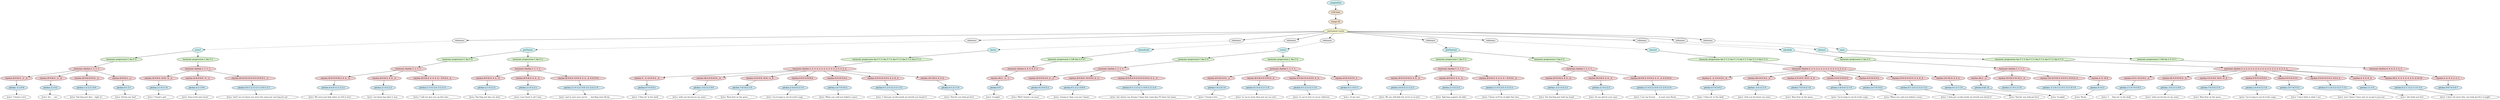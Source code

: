 digraph compositionModel {
    graph [ordering="out"];
    n0 [fillcolor="#cef2f3",style="filled",label="composition"];
    n1 [fillcolor="#f3e1ce",style="filled",label="12/8 time"];
    n0 -> n1;
    n2 [fillcolor="#f3e1ce",style="filled",label="tempo 62"];
    n1 -> n2;
    n3 [fillcolor="#f3f3ce",style="filled",label="instrument vocals"];
    n2 -> n3;
    n4 [fillcolor="#f0f0f0",style="filled",label="reference"];
    n3 -> n4;
    n5 [fillcolor="#f0f0f0",style="filled",label="reference"];
    n3 -> n5;
    n6 [fillcolor="#f0f0f0",style="filled",label="reference"];
    n3 -> n6;
    n7 [fillcolor="#f0f0f0",style="filled",label="reference"];
    n3 -> n7;
    n8 [fillcolor="#f0f0f0",style="filled",label="reference"];
    n3 -> n8;
    n9 [fillcolor="#f0f0f0",style="filled",label="reference"];
    n3 -> n9;
    n10 [fillcolor="#f0f0f0",style="filled",label="reference"];
    n3 -> n10;
    n11 [fillcolor="#f0f0f0",style="filled",label="reference"];
    n3 -> n11;
    n12 [fillcolor="#f0f0f0",style="filled",label="reference"];
    n3 -> n12;
    n13 [fillcolor="#f0f0f0",style="filled",label="reference"];
    n3 -> n13;
    n14 [fillcolor="#cef2f3",style="filled",label="verse1"];
    n15 [fillcolor="#daf3ce",style="filled",label="harmonic progression C Am F G"];
    n14 -> n15;
    n16 [fillcolor="#f3ced0",style="filled",label="harmonic rhythm 1. 1. 1. 1."];
    n15 -> n16;
    n17 [fillcolor="#f3ced0",style="filled",label="rhythm (8 8 8) 4. _2. _4."];
    n16 -> n17;
    n18 [fillcolor="#cee8f3",style="filled",label="pitches -3 -2 0 0"];
    n17 -> n18;
    n19 [fillcolor="white",style="filled",label="lyrics 'I found a love'"];
    n18 -> n19;
    n20 [fillcolor="#f3ced0",style="filled",label="rhythm (8 8 8) 4. _2. _4."];
    n16 -> n20;
    n21 [fillcolor="#cee8f3",style="filled",label="pitches 2 1 0 2"];
    n20 -> n21;
    n22 [fillcolor="white",style="filled",label="lyrics 'for _ _ me'"];
    n21 -> n22;
    n23 [fillcolor="#f3ced0",style="filled",label="rhythm (8 8 8) 8 8 8 4. _2."];
    n16 -> n23;
    n24 [fillcolor="#cee8f3",style="filled",label="pitches 1 2 2 2 1 0 0"];
    n23 -> n24;
    n25 [fillcolor="white",style="filled",label="lyrics 'Dar-ling just dive _ right in'"];
    n24 -> n25;
    n26 [fillcolor="#f3ced0",style="filled",label="rhythm (8 8 8) 2. _2."];
    n16 -> n26;
    n27 [fillcolor="#cee8f3",style="filled",label="pitches 0 1 2 1"];
    n26 -> n27;
    n28 [fillcolor="white",style="filled",label="lyrics 'fol-low my lead'"];
    n27 -> n28;
    n29 [fillcolor="#daf3ce",style="filled",label="harmonic progression C Am F G"];
    n14 -> n29;
    n30 [fillcolor="#f3ced0",style="filled",label="harmonic rhythm 1. 1. 1. 1."];
    n29 -> n30;
    n31 [fillcolor="#f3ced0",style="filled",label="rhythm (8 8 8) 8. 16 8~ 4. _2."];
    n30 -> n31;
    n32 [fillcolor="#cee8f3",style="filled",label="pitches 2 1 0 2 1 0"];
    n31 -> n32;
    n33 [fillcolor="white",style="filled",label="lyrics 'I found a girl _ _'"];
    n32 -> n33;
    n34 [fillcolor="#f3ced0",style="filled",label="rhythm (4 8) 8 8 8~ 4. _2."];
    n30 -> n34;
    n35 [fillcolor="#cee8f3",style="filled",label="pitches 4 2 1 0 0"];
    n34 -> n35;
    n36 [fillcolor="white",style="filled",label="lyrics 'beau-ti-ful and sweet'"];
    n35 -> n36;
    n37 [fillcolor="#f3ced0",style="filled",label="rhythm (8 8 8 8) 4 8 4 8 8 4 8 8 8 2. _2."];
    n30 -> n37;
    n38 [fillcolor="#cee8f3",style="filled",label="pitches 0 0 1 2 3 3 2 1 1 0 0 1 2 1"];
    n37 -> n38;
    n39 [fillcolor="white",style="filled",label="lyrics 'well I ne-ver knew you were the some-one wai-ting for me'"];
    n38 -> n39;
    n40 [fillcolor="#cef2f3",style="filled",label="preChorus"];
    n41 [fillcolor="#daf3ce",style="filled",label="harmonic progression C Am F G"];
    n40 -> n41;
    n42 [fillcolor="#f3ced0",style="filled",label="harmonic rhythm 1. 1. 1. 1."];
    n41 -> n42;
    n43 [fillcolor="#f3ced0",style="filled",label="rhythm (8 8 8 8 8 8) 4. 4. 4. _4."];
    n42 -> n43;
    n44 [fillcolor="#cee8f3",style="filled",label="pitches 4 4 4 5 2 1 2 2 2"];
    n43 -> n44;
    n45 [fillcolor="white",style="filled",label="lyrics 'We were just kids when we fell in love'"];
    n44 -> n45;
    n46 [fillcolor="#f3ced0",style="filled",label="rhythm (8 8 8) 4. 4. 4. _4."];
    n42 -> n46;
    n47 [fillcolor="#cee8f3",style="filled",label="pitches 2 1 0 2 2 2"];
    n46 -> n47;
    n48 [fillcolor="white",style="filled",label="lyrics 'not know-ing what it was'"];
    n47 -> n48;
    n49 [fillcolor="#f3ced0",style="filled",label="rhythm (8 8 8) 4. 4. 4. 4. 4.~ 8 8 8 4. _4."];
    n42 -> n49;
    n50 [fillcolor="#cee8f3",style="filled",label="pitches 2 1 0 3 2 0 -3 2 3 2 1"];
    n49 -> n50;
    n51 [fillcolor="white",style="filled",label="lyrics 'I will not give you up this time _ _ _'"];
    n50 -> n51;
    n52 [fillcolor="#daf3ce",style="filled",label="harmonic progression C Am F G"];
    n40 -> n52;
    n53 [fillcolor="#f3ced0",style="filled",label="harmonic rhythm 1. 1. 1. 1."];
    n52 -> n53;
    n54 [fillcolor="#f3ced0",style="filled",label="rhythm (8 8 8) 4. 4. 4. _4."];
    n53 -> n54;
    n55 [fillcolor="#cee8f3",style="filled",label="pitches 2 1 0 2 2 2"];
    n54 -> n55;
    n56 [fillcolor="white",style="filled",label="lyrics 'Dar-ling just kiss me slow'"];
    n55 -> n56;
    n57 [fillcolor="#f3ced0",style="filled",label="rhythm (8 8 8) 4. 4. 4. _4."];
    n53 -> n57;
    n58 [fillcolor="#cee8f3",style="filled",label="pitches 2 1 0 2 2 2"];
    n57 -> n58;
    n59 [fillcolor="white",style="filled",label="lyrics 'your heart is all I own'"];
    n58 -> n59;
    n60 [fillcolor="#f3ced0",style="filled",label="rhythm (8 8 8) 4. 8 8 8 4. 4. 4. _4. 8 4 8 8 8"];
    n53 -> n60;
    n61 [fillcolor="#cee8f3",style="filled",label="pitches 2 1 0 3 2 1 0 0 -3 1 2 4 2 1 0"];
    n60 -> n61;
    n62 [fillcolor="white",style="filled",label="lyrics 'and in your eyes you're _ _ hol-ding mine Ba-by _ _ _'"];
    n61 -> n62;
    n63 [fillcolor="#cef2f3",style="filled",label="chorus"];
    n64 [fillcolor="#daf3ce",style="filled",label="harmonic progression Am F C G Am F C G Am F C G Am F C G Am F C G"];
    n63 -> n64;
    n65 [fillcolor="#f3ced0",style="filled",label="harmonic rhythm 2. 2. 2. 2. 2. 2. 2. 2. 2. 2. 2. 2. 2. 2. 2. 2."];
    n64 -> n65;
    n66 [fillcolor="#f3ced0",style="filled",label="rhythm 4. _4. 4 8 4 8 4. _4."];
    n65 -> n66;
    n67 [fillcolor="#cee8f3",style="filled",label="pitches 0 7 6 5 6 2"];
    n66 -> n67;
    n68 [fillcolor="white",style="filled",label="lyrics 'I Dan-cin' in the dark'"];
    n67 -> n68;
    n69 [fillcolor="#f3ced0",style="filled",label="rhythm (8) 4 8 8 8 8 4. _4."];
    n65 -> n69;
    n70 [fillcolor="#cee8f3",style="filled",label="pitches -3 4 3 2 1 0 0"];
    n69 -> n70;
    n71 [fillcolor="white",style="filled",label="lyrics 'with you be-twe-en my arms'"];
    n70 -> n71;
    n72 [fillcolor="#f3ced0",style="filled",label="rhythm 4 8 4 8 8. 16 8~ 4 _8"];
    n65 -> n72;
    n73 [fillcolor="#cee8f3",style="filled",label="pitches 7 6 5 6 2 1 0"];
    n72 -> n73;
    n74 [fillcolor="white",style="filled",label="lyrics 'Bare-foot on the grass _ _'"];
    n73 -> n74;
    n75 [fillcolor="#f3ced0",style="filled",label="rhythm 8 8 8 4 8 8 8 4"];
    n65 -> n75;
    n76 [fillcolor="#cee8f3",style="filled",label="pitches 2 4 4 4 5 2 1 0"];
    n75 -> n76;
    n77 [fillcolor="white",style="filled",label="lyrics 'Lis-te-ning to our fa-vorite song'"];
    n76 -> n77;
    n78 [fillcolor="#f3ced0",style="filled",label="rhythm 8 8 4 8 4 8 4."];
    n65 -> n78;
    n79 [fillcolor="#cee8f3",style="filled",label="pitches 2 4 7 6 5 6 2"];
    n78 -> n79;
    n80 [fillcolor="white",style="filled",label="lyrics 'When you said you looked a mess'"];
    n79 -> n80;
    n81 [fillcolor="#f3ced0",style="filled",label="rhythm 8 8 8 4 8 4 8 4. 4. 4. 8 _4"];
    n65 -> n81;
    n82 [fillcolor="#cee8f3",style="filled",label="pitches 0 1 2 4 3 2 3 2 1 3 2"];
    n81 -> n82;
    n83 [fillcolor="white",style="filled",label="lyrics 'I whis-per un-der-neath my breath you heard it'"];
    n82 -> n83;
    n84 [fillcolor="#f3ced0",style="filled",label="rhythm (16 16) 4. 4. 4. 4."];
    n65 -> n84;
    n85 [fillcolor="#cee8f3",style="filled",label="pitches 0 1 2 1 1 0"];
    n84 -> n85;
    n86 [fillcolor="white",style="filled",label="lyrics 'Dar-lin' you look per-fect'"];
    n85 -> n86;
    n87 [fillcolor="#cef2f3",style="filled",label="chorusEnd1"];
    n88 [fillcolor="#daf3ce",style="filled",label="harmonic progression C G/B Am G F G7"];
    n87 -> n88;
    n89 [fillcolor="#f3ced0",style="filled",label="harmonic rhythm 4. 4. 4. 4. 2. 2."];
    n88 -> n89;
    n90 [fillcolor="#f3ced0",style="filled",label="rhythm (8) 2. _2. _1."];
    n89 -> n90;
    n91 [fillcolor="#cee8f3",style="filled",label="pitches 0 0"];
    n90 -> n91;
    n92 [fillcolor="white",style="filled",label="lyrics 'to-night'"];
    n91 -> n92;
    n93 [fillcolor="#cef2f3",style="filled",label="verse2"];
    n94 [fillcolor="#daf3ce",style="filled",label="harmonic progression C Am F G"];
    n93 -> n94;
    n95 [fillcolor="#f3ced0",style="filled",label="harmonic rhythm 1. 1. 1. 1."];
    n94 -> n95;
    n96 [fillcolor="#f3ced0",style="filled",label="rhythm (8 8 8 8) 4 8 _4. _2."];
    n95 -> n96;
    n97 [fillcolor="#cee8f3",style="filled",label="pitches 0 2 4 0 2 2"];
    n96 -> n97;
    n98 [fillcolor="white",style="filled",label="lyrics 'Well I found a wo-man'"];
    n97 -> n98;
    n99 [fillcolor="#f3ced0",style="filled",label="rhythm (8 8 8) 8. 16 8 8 8 _8 _2."];
    n95 -> n99;
    n100 [fillcolor="#cee8f3",style="filled",label="pitches 0 1 2 2 1 0 0 0"];
    n99 -> n100;
    n101 [fillcolor="white",style="filled",label="lyrics 'strong-er than a-ny-one I know'"];
    n100 -> n101;
    n102 [fillcolor="#f3ced0",style="filled",label="rhythm (8 8 8) 4 8 4 8 8 4 8 8 8 4. 4. 4. _4."];
    n95 -> n102;
    n103 [fillcolor="#cee8f3",style="filled",label="pitches 0 1 2 3 3 2 1 1 0 0 1 2 1 2 4"];
    n102 -> n103;
    n104 [fillcolor="white",style="filled",label="lyrics 'she shares my dreams I hope that some-day I'll share her home _ _'"];
    n103 -> n104;
    n105 [fillcolor="#daf3ce",style="filled",label="harmonic progression C Am F G"];
    n93 -> n105;
    n106 [fillcolor="#f3ced0",style="filled",label="harmonic rhythm 1. 1. 1. 1."];
    n105 -> n106;
    n107 [fillcolor="#f3ced0",style="filled",label="rhythm (8 8 8) 4 8 4. _2."];
    n106 -> n107;
    n108 [fillcolor="#cee8f3",style="filled",label="pitches 5 4 2 4 1 0"];
    n107 -> n108;
    n109 [fillcolor="white",style="filled",label="lyrics 'I found a love _ _'"];
    n108 -> n109;
    n110 [fillcolor="#f3ced0",style="filled",label="rhythm (8 8 8) 4 8 4 8 8 4 _4."];
    n106 -> n110;
    n111 [fillcolor="#cee8f3",style="filled",label="pitches 0 2 4 4 2 2 1 1 0"];
    n110 -> n111;
    n112 [fillcolor="white",style="filled",label="lyrics 'to car-ry more than just my sec-rets'"];
    n111 -> n112;
    n113 [fillcolor="#f3ced0",style="filled",label="rhythm (8 8 8) 4 8 4 8 8 8 _8 _4."];
    n106 -> n113;
    n114 [fillcolor="#cee8f3",style="filled",label="pitches 0 1 2 3 3 2 1 1 0"];
    n113 -> n114;
    n115 [fillcolor="white",style="filled",label="lyrics 'to car-ry love to car-ry child-ren'"];
    n114 -> n115;
    n116 [fillcolor="#f3ced0",style="filled",label="rhythm (8 8) 4 8 4 8 _2."];
    n106 -> n116;
    n117 [fillcolor="#cee8f3",style="filled",label="pitches 0 1 1 0 2 1"];
    n116 -> n117;
    n118 [fillcolor="white",style="filled",label="lyrics 'of our own _ _ _'"];
    n117 -> n118;
    n119 [fillcolor="#cef2f3",style="filled",label="preChorus2"];
    n120 [fillcolor="#daf3ce",style="filled",label="harmonic progression C Am F G"];
    n119 -> n120;
    n121 [fillcolor="#f3ced0",style="filled",label="harmonic rhythm 1. 1. 1. 1."];
    n120 -> n121;
    n122 [fillcolor="#f3ced0",style="filled",label="rhythm (8 8 8 8 8 8) 4. 4. 4. _4."];
    n121 -> n122;
    n123 [fillcolor="#cee8f3",style="filled",label="pitches 4 4 4 5 2 1 2 2 2"];
    n122 -> n123;
    n124 [fillcolor="white",style="filled",label="lyrics 'We are still kids but we're so in love'"];
    n123 -> n124;
    n125 [fillcolor="#f3ced0",style="filled",label="rhythm (8 8 8) 4. 4. 4. _4."];
    n121 -> n125;
    n126 [fillcolor="#cee8f3",style="filled",label="pitches 2 1 0 2 2 2"];
    n125 -> n126;
    n127 [fillcolor="white",style="filled",label="lyrics 'figh-ting a-gainst all odds'"];
    n126 -> n127;
    n128 [fillcolor="#f3ced0",style="filled",label="rhythm (8 8 8) 4. 4. 4. 4. 4.~ 8 8 8 4. _4."];
    n121 -> n128;
    n129 [fillcolor="#cee8f3",style="filled",label="pitches 2 1 0 3 2 0 -3 2 3 2 1"];
    n128 -> n129;
    n130 [fillcolor="white",style="filled",label="lyrics 'I know we'll be al-right this time _ _'"];
    n129 -> n130;
    n131 [fillcolor="#daf3ce",style="filled",label="harmonic progression C Am F G"];
    n119 -> n131;
    n132 [fillcolor="#f3ced0",style="filled",label="harmonic rhythm 1. 1. 1. 1."];
    n131 -> n132;
    n133 [fillcolor="#f3ced0",style="filled",label="rhythm (8 8 8 8) 4. 4. 4. _4."];
    n132 -> n133;
    n134 [fillcolor="#cee8f3",style="filled",label="pitches -3 2 1 0 2 2 2"];
    n133 -> n134;
    n135 [fillcolor="white",style="filled",label="lyrics 'but dar-ling just hold my hand'"];
    n134 -> n135;
    n136 [fillcolor="#f3ced0",style="filled",label="rhythm (8 8 8) 4. 4. 4. _4."];
    n132 -> n136;
    n137 [fillcolor="#cee8f3",style="filled",label="pitches 2 1 0 2 2 2"];
    n136 -> n137;
    n138 [fillcolor="white",style="filled",label="lyrics 'be my girl be your man'"];
    n137 -> n138;
    n139 [fillcolor="#f3ced0",style="filled",label="rhythm (8 8 8) 4. 8 8 8 4. 4. 4. _4. 8 4 8 8 8"];
    n132 -> n139;
    n140 [fillcolor="#cee8f3",style="filled",label="pitches 2 1 0 3 2 1 0 0 -3 1 2 4 2 1 0"];
    n139 -> n140;
    n141 [fillcolor="white",style="filled",label="lyrics 'I see my fu-ture _ _ in your eyes Ba-by _ _ _'"];
    n140 -> n141;
    n142 [fillcolor="#cef2f3",style="filled",label="chorus2"];
    n143 [fillcolor="#daf3ce",style="filled",label="harmonic progression Am F C G Am F C G Am F C G Am F C G Am F C G"];
    n142 -> n143;
    n144 [fillcolor="#f3ced0",style="filled",label="harmonic rhythm 2. 2. 2. 2. 2. 2. 2. 2. 2. 2. 2. 2. 2. 2. 2. 2."];
    n143 -> n144;
    n145 [fillcolor="#f3ced0",style="filled",label="rhythm 4. _4. 4 8 4 8 4. _4."];
    n144 -> n145;
    n146 [fillcolor="#cee8f3",style="filled",label="pitches 0 7 6 5 6 2"];
    n145 -> n146;
    n147 [fillcolor="white",style="filled",label="lyrics 'I Dan-cin' in the dark'"];
    n146 -> n147;
    n148 [fillcolor="#f3ced0",style="filled",label="rhythm (8) 4 8 4 8 4. _4."];
    n144 -> n148;
    n149 [fillcolor="#cee8f3",style="filled",label="pitches -3 4 3 2 1 0"];
    n148 -> n149;
    n150 [fillcolor="white",style="filled",label="lyrics 'with you be-tween my arms'"];
    n149 -> n150;
    n151 [fillcolor="#f3ced0",style="filled",label="rhythm 4 8 4 8 8. 16 8~ 4 _8"];
    n144 -> n151;
    n152 [fillcolor="#cee8f3",style="filled",label="pitches 7 6 5 0 2 1 0"];
    n151 -> n152;
    n153 [fillcolor="white",style="filled",label="lyrics 'Bare-foot on the grass _ _'"];
    n152 -> n153;
    n154 [fillcolor="#f3ced0",style="filled",label="rhythm 8 8 8 4 8 8 8 4"];
    n144 -> n154;
    n155 [fillcolor="#cee8f3",style="filled",label="pitches 2 4 4 4 5 2 1 0"];
    n154 -> n155;
    n156 [fillcolor="white",style="filled",label="lyrics 'Lis-te-ning to our fa-vorite song'"];
    n155 -> n156;
    n157 [fillcolor="#f3ced0",style="filled",label="rhythm 8 8 4 8 4 8 4."];
    n144 -> n157;
    n158 [fillcolor="#cee8f3",style="filled",label="pitches 2 4 7 6 5 6 2"];
    n157 -> n158;
    n159 [fillcolor="white",style="filled",label="lyrics 'When you said you looked a mess'"];
    n158 -> n159;
    n160 [fillcolor="#f3ced0",style="filled",label="rhythm 8 8 8 4 8 4 8 4. 4. 4. 8 _4"];
    n144 -> n160;
    n161 [fillcolor="#cee8f3",style="filled",label="pitches 0 1 2 4 3 2 3 2 1 3 2"];
    n160 -> n161;
    n162 [fillcolor="white",style="filled",label="lyrics 'I whis-per un-der-neath my breath you heard it'"];
    n161 -> n162;
    n163 [fillcolor="#f3ced0",style="filled",label="rhythm (16 16) 4. 4. 4. 4."];
    n144 -> n163;
    n164 [fillcolor="#cee8f3",style="filled",label="pitches 0 1 2 1 1 0"];
    n163 -> n164;
    n165 [fillcolor="white",style="filled",label="lyrics 'Dar-lin' you look per-fect'"];
    n164 -> n165;
    n166 [fillcolor="#cef2f3",style="filled",label="interlude"];
    n167 [fillcolor="#daf3ce",style="filled",label="harmonic progression C Am F G"];
    n166 -> n167;
    n168 [fillcolor="#f3ced0",style="filled",label="harmonic rhythm 1. 1. 1. 1."];
    n167 -> n168;
    n169 [fillcolor="#f3ced0",style="filled",label="rhythm (8) 2. _2."];
    n168 -> n169;
    n170 [fillcolor="#cee8f3",style="filled",label="pitches 0 [0, 2]"];
    n169 -> n170;
    n171 [fillcolor="white",style="filled",label="lyrics 'to-night'"];
    n170 -> n171;
    n172 [fillcolor="#f3ced0",style="filled",label="rhythm (8 8 8) 4 16 16 2. _4."];
    n168 -> n172;
    n173 [fillcolor="#cee8f3",style="filled",label="pitches 2 1 0 1 2 1 0"];
    n172 -> n173;
    n174 [fillcolor="#f3ced0",style="filled",label="rhythm (16 16 8 8) 4. 8 8 8 4. 8 8 8 4. 4."];
    n168 -> n174;
    n175 [fillcolor="#cee8f3",style="filled",label="pitches -3 -2 0 1 2 1 0 1 3 2 1 0 1 0"];
    n174 -> n175;
    n176 [fillcolor="#f3ced0",style="filled",label="rhythm 4. 8. 16 8"];
    n168 -> n176;
    n177 [fillcolor="#cee8f3",style="filled",label="pitches 4 5 4 2"];
    n176 -> n177;
    n178 [fillcolor="white",style="filled",label="lyrics 'Ba-by _ _'"];
    n177 -> n178;
    n179 [fillcolor="#cef2f3",style="filled",label="chorus3"];
    n180 [fillcolor="#daf3ce",style="filled",label="harmonic progression Am F C G Am F C G Am F C G Am F C G Am F C G"];
    n179 -> n180;
    n181 [fillcolor="#f3ced0",style="filled",label="harmonic rhythm 2. 2. 2. 2. 2. 2. 2. 2. 2. 2. 2. 2. 2. 2. 2. 2. 2. 2. 2. 2."];
    n180 -> n181;
    n182 [fillcolor="#f3ced0",style="filled",label="rhythm 4 8 4. 4 8 4 8 4. _4."];
    n181 -> n182;
    n183 [fillcolor="#cee8f3",style="filled",label="pitches 2 1 0 7 6 5 6 2"];
    n182 -> n183;
    n184 [fillcolor="white",style="filled",label="lyrics 'I _ _ Dan-cin' in the dark'"];
    n183 -> n184;
    n185 [fillcolor="#f3ced0",style="filled",label="rhythm (8) 4 8 8 8 8 4. _4."];
    n181 -> n185;
    n186 [fillcolor="#cee8f3",style="filled",label="pitches -3 4 3 2 1 0 0"];
    n185 -> n186;
    n187 [fillcolor="white",style="filled",label="lyrics 'with you be-twe-en my arms'"];
    n186 -> n187;
    n188 [fillcolor="#f3ced0",style="filled",label="rhythm 4 8 4 8 8. 16 8~ 4 _8"];
    n181 -> n188;
    n189 [fillcolor="#cee8f3",style="filled",label="pitches 7 6 5 0 2 1 0"];
    n188 -> n189;
    n190 [fillcolor="white",style="filled",label="lyrics 'Bare-foot on the grass _ _'"];
    n189 -> n190;
    n191 [fillcolor="#f3ced0",style="filled",label="rhythm 8 8 8 4 8 8 8 4"];
    n181 -> n191;
    n192 [fillcolor="#cee8f3",style="filled",label="pitches 2 4 4 4 5 2 1 0"];
    n191 -> n192;
    n193 [fillcolor="white",style="filled",label="lyrics 'Lis-te-ning to our fa-vorite song'"];
    n192 -> n193;
    n194 [fillcolor="#f3ced0",style="filled",label="rhythm 8 8 4 8 4 8 4."];
    n181 -> n194;
    n195 [fillcolor="#cee8f3",style="filled",label="pitches 2 4 7 6 5 4 2"];
    n194 -> n195;
    n196 [fillcolor="white",style="filled",label="lyrics 'I have faith in what I see'"];
    n195 -> n196;
    n197 [fillcolor="#f3ced0",style="filled",label="rhythm 8 8 8 4 8 4 8 4. 4 8 4. 4."];
    n181 -> n197;
    n198 [fillcolor="#cee8f3",style="filled",label="pitches 0 1 2 4 3 2 3 2 1 1 3 2"];
    n197 -> n198;
    n199 [fillcolor="white",style="filled",label="lyrics 'now I know I have met an an-gel in per-son'"];
    n198 -> n199;
    n200 [fillcolor="#f3ced0",style="filled",label="rhythm 4. 4. 4. 8 _4"];
    n181 -> n200;
    n201 [fillcolor="#cee8f3",style="filled",label="pitches 2 1 1 0"];
    n200 -> n201;
    n202 [fillcolor="white",style="filled",label="lyrics 'she looks per-fect'"];
    n201 -> n202;
    n203 [fillcolor="#f3ced0",style="filled",label="rhythm (8) 4. 4. 4. 4. 4. 4. 4. 8 _8 16 16"];
    n181 -> n203;
    n204 [fillcolor="#cee8f3",style="filled",label="pitches 0 2 1 3 2 2 1 1 0 -1 0"];
    n203 -> n204;
    n205 [fillcolor="white",style="filled",label="lyrics 'I don't de-serve this, you look per-fect to-night'"];
    n204 -> n205;
    n206 [fillcolor="#cef2f3",style="filled",label="outro"];
    n207 [fillcolor="#daf3ce",style="filled",label="harmonic progression C G/B Am G F G7 C"];
    n206 -> n207;
    n208 [fillcolor="#f3ced0",style="filled",label="harmonic rhythm 4. 4. 4. 4. 2. 2. 1."];
    n207 -> n208;
    n209 [fillcolor="#f3ced0",style="filled",label="rhythm 4. 4. 4. 4. 2. 2. 1."];
    n208 -> n209;
    n210 [fillcolor="#cee8f3",style="filled",label="pitches 9 8 7 6 5 6 7"];
    n209 -> n210;
    n4 -> n14 [style="dashed"];
    n5 -> n40 [style="dashed"];
    n6 -> n63 [style="dashed"];
    n7 -> n87 [style="dashed"];
    n8 -> n93 [style="dashed"];
    n9 -> n119 [style="dashed"];
    n10 -> n142 [style="dashed"];
    n11 -> n166 [style="dashed"];
    n12 -> n179 [style="dashed"];
    n13 -> n206 [style="dashed"];
}